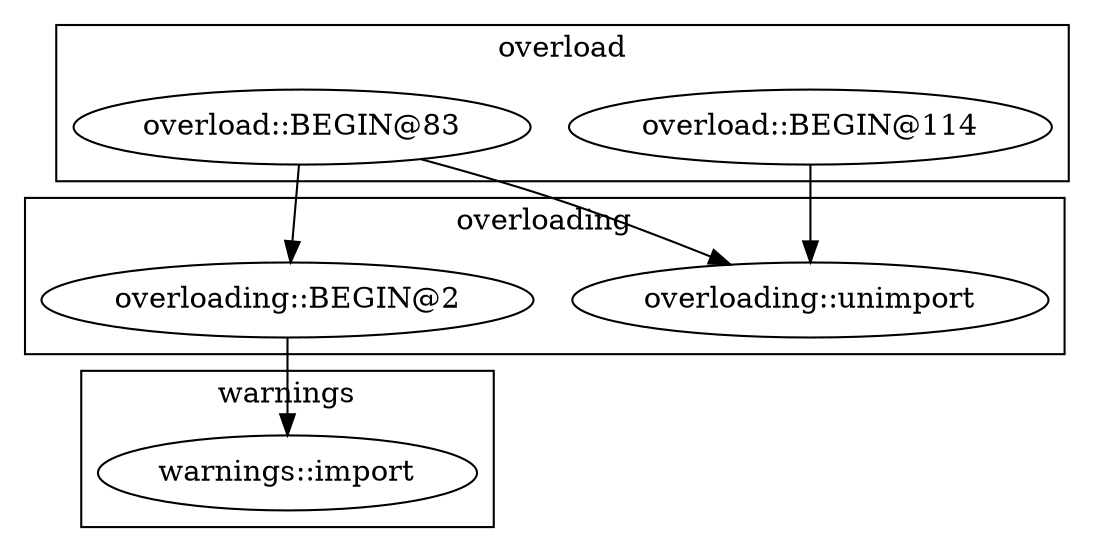 digraph {
graph [overlap=false]
subgraph cluster_warnings {
	label="warnings";
	"warnings::import";
}
subgraph cluster_overloading {
	label="overloading";
	"overloading::unimport";
	"overloading::BEGIN@2";
}
subgraph cluster_overload {
	label="overload";
	"overload::BEGIN@114";
	"overload::BEGIN@83";
}
"overloading::BEGIN@2" -> "warnings::import";
"overload::BEGIN@114" -> "overloading::unimport";
"overload::BEGIN@83" -> "overloading::unimport";
"overload::BEGIN@83" -> "overloading::BEGIN@2";
}
